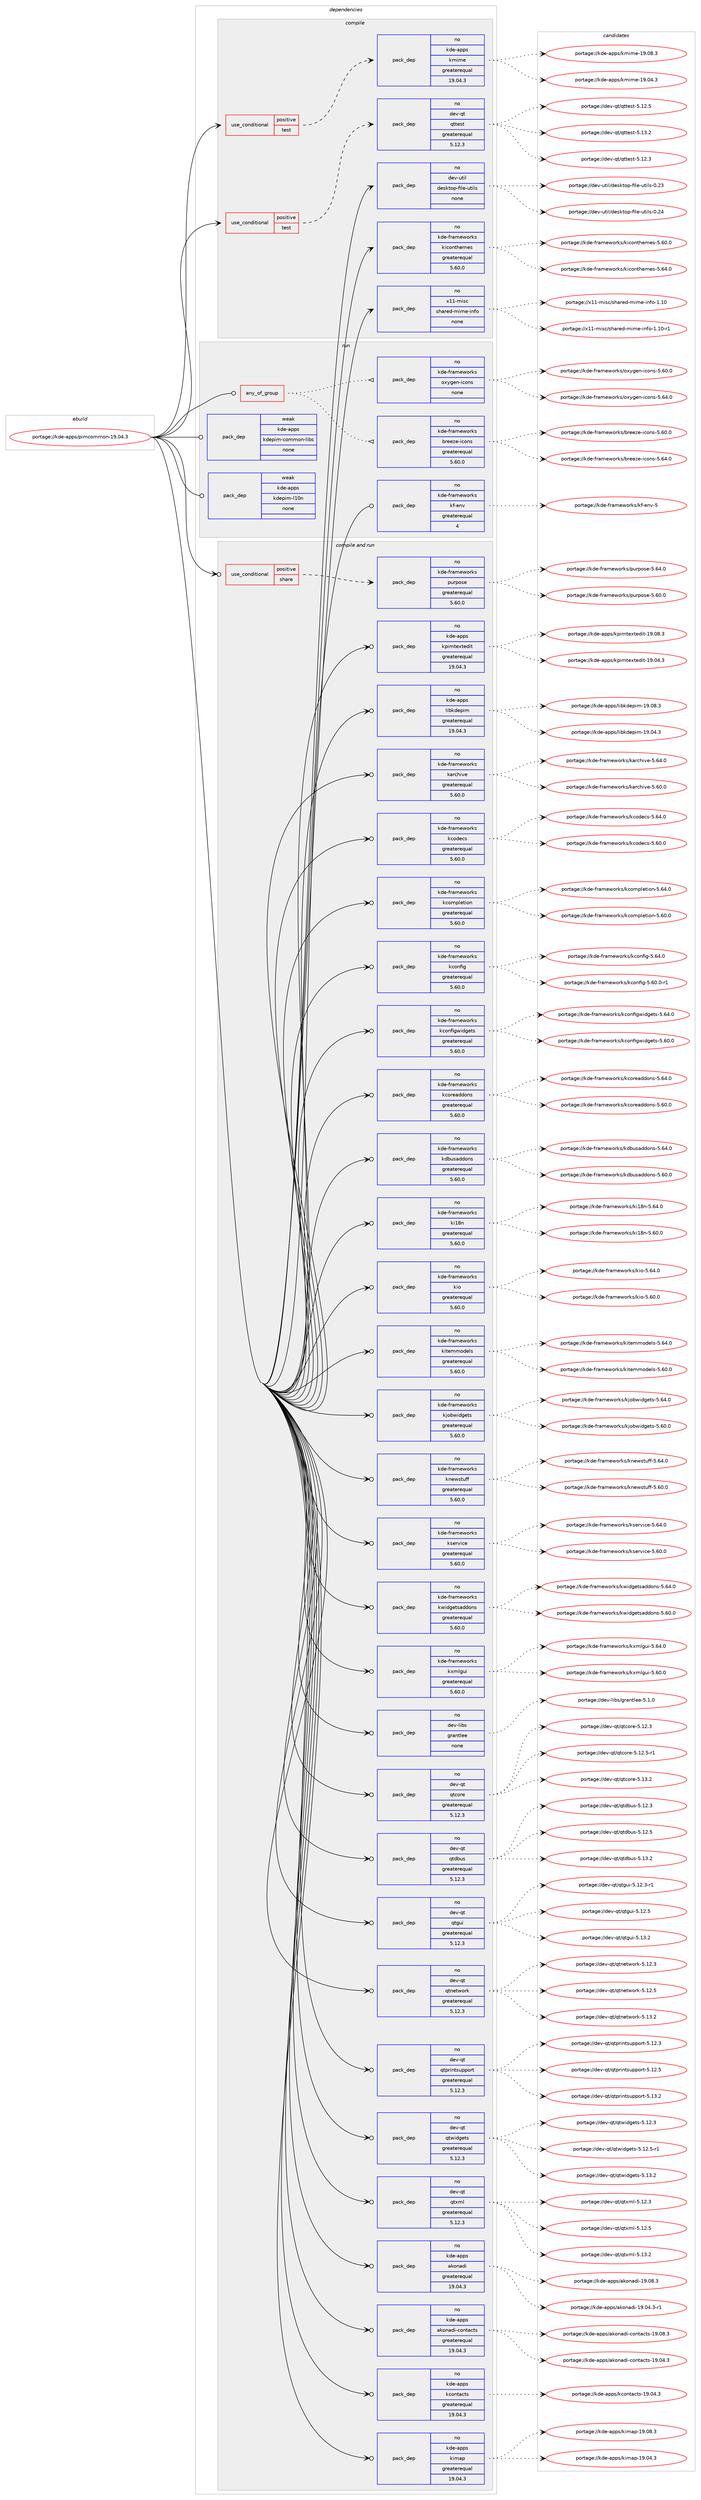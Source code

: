 digraph prolog {

# *************
# Graph options
# *************

newrank=true;
concentrate=true;
compound=true;
graph [rankdir=LR,fontname=Helvetica,fontsize=10,ranksep=1.5];#, ranksep=2.5, nodesep=0.2];
edge  [arrowhead=vee];
node  [fontname=Helvetica,fontsize=10];

# **********
# The ebuild
# **********

subgraph cluster_leftcol {
color=gray;
rank=same;
label=<<i>ebuild</i>>;
id [label="portage://kde-apps/pimcommon-19.04.3", color=red, width=4, href="../kde-apps/pimcommon-19.04.3.svg"];
}

# ****************
# The dependencies
# ****************

subgraph cluster_midcol {
color=gray;
label=<<i>dependencies</i>>;
subgraph cluster_compile {
fillcolor="#eeeeee";
style=filled;
label=<<i>compile</i>>;
subgraph cond75488 {
dependency295872 [label=<<TABLE BORDER="0" CELLBORDER="1" CELLSPACING="0" CELLPADDING="4"><TR><TD ROWSPAN="3" CELLPADDING="10">use_conditional</TD></TR><TR><TD>positive</TD></TR><TR><TD>test</TD></TR></TABLE>>, shape=none, color=red];
subgraph pack215784 {
dependency295873 [label=<<TABLE BORDER="0" CELLBORDER="1" CELLSPACING="0" CELLPADDING="4" WIDTH="220"><TR><TD ROWSPAN="6" CELLPADDING="30">pack_dep</TD></TR><TR><TD WIDTH="110">no</TD></TR><TR><TD>dev-qt</TD></TR><TR><TD>qttest</TD></TR><TR><TD>greaterequal</TD></TR><TR><TD>5.12.3</TD></TR></TABLE>>, shape=none, color=blue];
}
dependency295872:e -> dependency295873:w [weight=20,style="dashed",arrowhead="vee"];
}
id:e -> dependency295872:w [weight=20,style="solid",arrowhead="vee"];
subgraph cond75489 {
dependency295874 [label=<<TABLE BORDER="0" CELLBORDER="1" CELLSPACING="0" CELLPADDING="4"><TR><TD ROWSPAN="3" CELLPADDING="10">use_conditional</TD></TR><TR><TD>positive</TD></TR><TR><TD>test</TD></TR></TABLE>>, shape=none, color=red];
subgraph pack215785 {
dependency295875 [label=<<TABLE BORDER="0" CELLBORDER="1" CELLSPACING="0" CELLPADDING="4" WIDTH="220"><TR><TD ROWSPAN="6" CELLPADDING="30">pack_dep</TD></TR><TR><TD WIDTH="110">no</TD></TR><TR><TD>kde-apps</TD></TR><TR><TD>kmime</TD></TR><TR><TD>greaterequal</TD></TR><TR><TD>19.04.3</TD></TR></TABLE>>, shape=none, color=blue];
}
dependency295874:e -> dependency295875:w [weight=20,style="dashed",arrowhead="vee"];
}
id:e -> dependency295874:w [weight=20,style="solid",arrowhead="vee"];
subgraph pack215786 {
dependency295876 [label=<<TABLE BORDER="0" CELLBORDER="1" CELLSPACING="0" CELLPADDING="4" WIDTH="220"><TR><TD ROWSPAN="6" CELLPADDING="30">pack_dep</TD></TR><TR><TD WIDTH="110">no</TD></TR><TR><TD>dev-util</TD></TR><TR><TD>desktop-file-utils</TD></TR><TR><TD>none</TD></TR><TR><TD></TD></TR></TABLE>>, shape=none, color=blue];
}
id:e -> dependency295876:w [weight=20,style="solid",arrowhead="vee"];
subgraph pack215787 {
dependency295877 [label=<<TABLE BORDER="0" CELLBORDER="1" CELLSPACING="0" CELLPADDING="4" WIDTH="220"><TR><TD ROWSPAN="6" CELLPADDING="30">pack_dep</TD></TR><TR><TD WIDTH="110">no</TD></TR><TR><TD>kde-frameworks</TD></TR><TR><TD>kiconthemes</TD></TR><TR><TD>greaterequal</TD></TR><TR><TD>5.60.0</TD></TR></TABLE>>, shape=none, color=blue];
}
id:e -> dependency295877:w [weight=20,style="solid",arrowhead="vee"];
subgraph pack215788 {
dependency295878 [label=<<TABLE BORDER="0" CELLBORDER="1" CELLSPACING="0" CELLPADDING="4" WIDTH="220"><TR><TD ROWSPAN="6" CELLPADDING="30">pack_dep</TD></TR><TR><TD WIDTH="110">no</TD></TR><TR><TD>x11-misc</TD></TR><TR><TD>shared-mime-info</TD></TR><TR><TD>none</TD></TR><TR><TD></TD></TR></TABLE>>, shape=none, color=blue];
}
id:e -> dependency295878:w [weight=20,style="solid",arrowhead="vee"];
}
subgraph cluster_compileandrun {
fillcolor="#eeeeee";
style=filled;
label=<<i>compile and run</i>>;
subgraph cond75490 {
dependency295879 [label=<<TABLE BORDER="0" CELLBORDER="1" CELLSPACING="0" CELLPADDING="4"><TR><TD ROWSPAN="3" CELLPADDING="10">use_conditional</TD></TR><TR><TD>positive</TD></TR><TR><TD>share</TD></TR></TABLE>>, shape=none, color=red];
subgraph pack215789 {
dependency295880 [label=<<TABLE BORDER="0" CELLBORDER="1" CELLSPACING="0" CELLPADDING="4" WIDTH="220"><TR><TD ROWSPAN="6" CELLPADDING="30">pack_dep</TD></TR><TR><TD WIDTH="110">no</TD></TR><TR><TD>kde-frameworks</TD></TR><TR><TD>purpose</TD></TR><TR><TD>greaterequal</TD></TR><TR><TD>5.60.0</TD></TR></TABLE>>, shape=none, color=blue];
}
dependency295879:e -> dependency295880:w [weight=20,style="dashed",arrowhead="vee"];
}
id:e -> dependency295879:w [weight=20,style="solid",arrowhead="odotvee"];
subgraph pack215790 {
dependency295881 [label=<<TABLE BORDER="0" CELLBORDER="1" CELLSPACING="0" CELLPADDING="4" WIDTH="220"><TR><TD ROWSPAN="6" CELLPADDING="30">pack_dep</TD></TR><TR><TD WIDTH="110">no</TD></TR><TR><TD>dev-libs</TD></TR><TR><TD>grantlee</TD></TR><TR><TD>none</TD></TR><TR><TD></TD></TR></TABLE>>, shape=none, color=blue];
}
id:e -> dependency295881:w [weight=20,style="solid",arrowhead="odotvee"];
subgraph pack215791 {
dependency295882 [label=<<TABLE BORDER="0" CELLBORDER="1" CELLSPACING="0" CELLPADDING="4" WIDTH="220"><TR><TD ROWSPAN="6" CELLPADDING="30">pack_dep</TD></TR><TR><TD WIDTH="110">no</TD></TR><TR><TD>dev-qt</TD></TR><TR><TD>qtcore</TD></TR><TR><TD>greaterequal</TD></TR><TR><TD>5.12.3</TD></TR></TABLE>>, shape=none, color=blue];
}
id:e -> dependency295882:w [weight=20,style="solid",arrowhead="odotvee"];
subgraph pack215792 {
dependency295883 [label=<<TABLE BORDER="0" CELLBORDER="1" CELLSPACING="0" CELLPADDING="4" WIDTH="220"><TR><TD ROWSPAN="6" CELLPADDING="30">pack_dep</TD></TR><TR><TD WIDTH="110">no</TD></TR><TR><TD>dev-qt</TD></TR><TR><TD>qtdbus</TD></TR><TR><TD>greaterequal</TD></TR><TR><TD>5.12.3</TD></TR></TABLE>>, shape=none, color=blue];
}
id:e -> dependency295883:w [weight=20,style="solid",arrowhead="odotvee"];
subgraph pack215793 {
dependency295884 [label=<<TABLE BORDER="0" CELLBORDER="1" CELLSPACING="0" CELLPADDING="4" WIDTH="220"><TR><TD ROWSPAN="6" CELLPADDING="30">pack_dep</TD></TR><TR><TD WIDTH="110">no</TD></TR><TR><TD>dev-qt</TD></TR><TR><TD>qtgui</TD></TR><TR><TD>greaterequal</TD></TR><TR><TD>5.12.3</TD></TR></TABLE>>, shape=none, color=blue];
}
id:e -> dependency295884:w [weight=20,style="solid",arrowhead="odotvee"];
subgraph pack215794 {
dependency295885 [label=<<TABLE BORDER="0" CELLBORDER="1" CELLSPACING="0" CELLPADDING="4" WIDTH="220"><TR><TD ROWSPAN="6" CELLPADDING="30">pack_dep</TD></TR><TR><TD WIDTH="110">no</TD></TR><TR><TD>dev-qt</TD></TR><TR><TD>qtnetwork</TD></TR><TR><TD>greaterequal</TD></TR><TR><TD>5.12.3</TD></TR></TABLE>>, shape=none, color=blue];
}
id:e -> dependency295885:w [weight=20,style="solid",arrowhead="odotvee"];
subgraph pack215795 {
dependency295886 [label=<<TABLE BORDER="0" CELLBORDER="1" CELLSPACING="0" CELLPADDING="4" WIDTH="220"><TR><TD ROWSPAN="6" CELLPADDING="30">pack_dep</TD></TR><TR><TD WIDTH="110">no</TD></TR><TR><TD>dev-qt</TD></TR><TR><TD>qtprintsupport</TD></TR><TR><TD>greaterequal</TD></TR><TR><TD>5.12.3</TD></TR></TABLE>>, shape=none, color=blue];
}
id:e -> dependency295886:w [weight=20,style="solid",arrowhead="odotvee"];
subgraph pack215796 {
dependency295887 [label=<<TABLE BORDER="0" CELLBORDER="1" CELLSPACING="0" CELLPADDING="4" WIDTH="220"><TR><TD ROWSPAN="6" CELLPADDING="30">pack_dep</TD></TR><TR><TD WIDTH="110">no</TD></TR><TR><TD>dev-qt</TD></TR><TR><TD>qtwidgets</TD></TR><TR><TD>greaterequal</TD></TR><TR><TD>5.12.3</TD></TR></TABLE>>, shape=none, color=blue];
}
id:e -> dependency295887:w [weight=20,style="solid",arrowhead="odotvee"];
subgraph pack215797 {
dependency295888 [label=<<TABLE BORDER="0" CELLBORDER="1" CELLSPACING="0" CELLPADDING="4" WIDTH="220"><TR><TD ROWSPAN="6" CELLPADDING="30">pack_dep</TD></TR><TR><TD WIDTH="110">no</TD></TR><TR><TD>dev-qt</TD></TR><TR><TD>qtxml</TD></TR><TR><TD>greaterequal</TD></TR><TR><TD>5.12.3</TD></TR></TABLE>>, shape=none, color=blue];
}
id:e -> dependency295888:w [weight=20,style="solid",arrowhead="odotvee"];
subgraph pack215798 {
dependency295889 [label=<<TABLE BORDER="0" CELLBORDER="1" CELLSPACING="0" CELLPADDING="4" WIDTH="220"><TR><TD ROWSPAN="6" CELLPADDING="30">pack_dep</TD></TR><TR><TD WIDTH="110">no</TD></TR><TR><TD>kde-apps</TD></TR><TR><TD>akonadi</TD></TR><TR><TD>greaterequal</TD></TR><TR><TD>19.04.3</TD></TR></TABLE>>, shape=none, color=blue];
}
id:e -> dependency295889:w [weight=20,style="solid",arrowhead="odotvee"];
subgraph pack215799 {
dependency295890 [label=<<TABLE BORDER="0" CELLBORDER="1" CELLSPACING="0" CELLPADDING="4" WIDTH="220"><TR><TD ROWSPAN="6" CELLPADDING="30">pack_dep</TD></TR><TR><TD WIDTH="110">no</TD></TR><TR><TD>kde-apps</TD></TR><TR><TD>akonadi-contacts</TD></TR><TR><TD>greaterequal</TD></TR><TR><TD>19.04.3</TD></TR></TABLE>>, shape=none, color=blue];
}
id:e -> dependency295890:w [weight=20,style="solid",arrowhead="odotvee"];
subgraph pack215800 {
dependency295891 [label=<<TABLE BORDER="0" CELLBORDER="1" CELLSPACING="0" CELLPADDING="4" WIDTH="220"><TR><TD ROWSPAN="6" CELLPADDING="30">pack_dep</TD></TR><TR><TD WIDTH="110">no</TD></TR><TR><TD>kde-apps</TD></TR><TR><TD>kcontacts</TD></TR><TR><TD>greaterequal</TD></TR><TR><TD>19.04.3</TD></TR></TABLE>>, shape=none, color=blue];
}
id:e -> dependency295891:w [weight=20,style="solid",arrowhead="odotvee"];
subgraph pack215801 {
dependency295892 [label=<<TABLE BORDER="0" CELLBORDER="1" CELLSPACING="0" CELLPADDING="4" WIDTH="220"><TR><TD ROWSPAN="6" CELLPADDING="30">pack_dep</TD></TR><TR><TD WIDTH="110">no</TD></TR><TR><TD>kde-apps</TD></TR><TR><TD>kimap</TD></TR><TR><TD>greaterequal</TD></TR><TR><TD>19.04.3</TD></TR></TABLE>>, shape=none, color=blue];
}
id:e -> dependency295892:w [weight=20,style="solid",arrowhead="odotvee"];
subgraph pack215802 {
dependency295893 [label=<<TABLE BORDER="0" CELLBORDER="1" CELLSPACING="0" CELLPADDING="4" WIDTH="220"><TR><TD ROWSPAN="6" CELLPADDING="30">pack_dep</TD></TR><TR><TD WIDTH="110">no</TD></TR><TR><TD>kde-apps</TD></TR><TR><TD>kpimtextedit</TD></TR><TR><TD>greaterequal</TD></TR><TR><TD>19.04.3</TD></TR></TABLE>>, shape=none, color=blue];
}
id:e -> dependency295893:w [weight=20,style="solid",arrowhead="odotvee"];
subgraph pack215803 {
dependency295894 [label=<<TABLE BORDER="0" CELLBORDER="1" CELLSPACING="0" CELLPADDING="4" WIDTH="220"><TR><TD ROWSPAN="6" CELLPADDING="30">pack_dep</TD></TR><TR><TD WIDTH="110">no</TD></TR><TR><TD>kde-apps</TD></TR><TR><TD>libkdepim</TD></TR><TR><TD>greaterequal</TD></TR><TR><TD>19.04.3</TD></TR></TABLE>>, shape=none, color=blue];
}
id:e -> dependency295894:w [weight=20,style="solid",arrowhead="odotvee"];
subgraph pack215804 {
dependency295895 [label=<<TABLE BORDER="0" CELLBORDER="1" CELLSPACING="0" CELLPADDING="4" WIDTH="220"><TR><TD ROWSPAN="6" CELLPADDING="30">pack_dep</TD></TR><TR><TD WIDTH="110">no</TD></TR><TR><TD>kde-frameworks</TD></TR><TR><TD>karchive</TD></TR><TR><TD>greaterequal</TD></TR><TR><TD>5.60.0</TD></TR></TABLE>>, shape=none, color=blue];
}
id:e -> dependency295895:w [weight=20,style="solid",arrowhead="odotvee"];
subgraph pack215805 {
dependency295896 [label=<<TABLE BORDER="0" CELLBORDER="1" CELLSPACING="0" CELLPADDING="4" WIDTH="220"><TR><TD ROWSPAN="6" CELLPADDING="30">pack_dep</TD></TR><TR><TD WIDTH="110">no</TD></TR><TR><TD>kde-frameworks</TD></TR><TR><TD>kcodecs</TD></TR><TR><TD>greaterequal</TD></TR><TR><TD>5.60.0</TD></TR></TABLE>>, shape=none, color=blue];
}
id:e -> dependency295896:w [weight=20,style="solid",arrowhead="odotvee"];
subgraph pack215806 {
dependency295897 [label=<<TABLE BORDER="0" CELLBORDER="1" CELLSPACING="0" CELLPADDING="4" WIDTH="220"><TR><TD ROWSPAN="6" CELLPADDING="30">pack_dep</TD></TR><TR><TD WIDTH="110">no</TD></TR><TR><TD>kde-frameworks</TD></TR><TR><TD>kcompletion</TD></TR><TR><TD>greaterequal</TD></TR><TR><TD>5.60.0</TD></TR></TABLE>>, shape=none, color=blue];
}
id:e -> dependency295897:w [weight=20,style="solid",arrowhead="odotvee"];
subgraph pack215807 {
dependency295898 [label=<<TABLE BORDER="0" CELLBORDER="1" CELLSPACING="0" CELLPADDING="4" WIDTH="220"><TR><TD ROWSPAN="6" CELLPADDING="30">pack_dep</TD></TR><TR><TD WIDTH="110">no</TD></TR><TR><TD>kde-frameworks</TD></TR><TR><TD>kconfig</TD></TR><TR><TD>greaterequal</TD></TR><TR><TD>5.60.0</TD></TR></TABLE>>, shape=none, color=blue];
}
id:e -> dependency295898:w [weight=20,style="solid",arrowhead="odotvee"];
subgraph pack215808 {
dependency295899 [label=<<TABLE BORDER="0" CELLBORDER="1" CELLSPACING="0" CELLPADDING="4" WIDTH="220"><TR><TD ROWSPAN="6" CELLPADDING="30">pack_dep</TD></TR><TR><TD WIDTH="110">no</TD></TR><TR><TD>kde-frameworks</TD></TR><TR><TD>kconfigwidgets</TD></TR><TR><TD>greaterequal</TD></TR><TR><TD>5.60.0</TD></TR></TABLE>>, shape=none, color=blue];
}
id:e -> dependency295899:w [weight=20,style="solid",arrowhead="odotvee"];
subgraph pack215809 {
dependency295900 [label=<<TABLE BORDER="0" CELLBORDER="1" CELLSPACING="0" CELLPADDING="4" WIDTH="220"><TR><TD ROWSPAN="6" CELLPADDING="30">pack_dep</TD></TR><TR><TD WIDTH="110">no</TD></TR><TR><TD>kde-frameworks</TD></TR><TR><TD>kcoreaddons</TD></TR><TR><TD>greaterequal</TD></TR><TR><TD>5.60.0</TD></TR></TABLE>>, shape=none, color=blue];
}
id:e -> dependency295900:w [weight=20,style="solid",arrowhead="odotvee"];
subgraph pack215810 {
dependency295901 [label=<<TABLE BORDER="0" CELLBORDER="1" CELLSPACING="0" CELLPADDING="4" WIDTH="220"><TR><TD ROWSPAN="6" CELLPADDING="30">pack_dep</TD></TR><TR><TD WIDTH="110">no</TD></TR><TR><TD>kde-frameworks</TD></TR><TR><TD>kdbusaddons</TD></TR><TR><TD>greaterequal</TD></TR><TR><TD>5.60.0</TD></TR></TABLE>>, shape=none, color=blue];
}
id:e -> dependency295901:w [weight=20,style="solid",arrowhead="odotvee"];
subgraph pack215811 {
dependency295902 [label=<<TABLE BORDER="0" CELLBORDER="1" CELLSPACING="0" CELLPADDING="4" WIDTH="220"><TR><TD ROWSPAN="6" CELLPADDING="30">pack_dep</TD></TR><TR><TD WIDTH="110">no</TD></TR><TR><TD>kde-frameworks</TD></TR><TR><TD>ki18n</TD></TR><TR><TD>greaterequal</TD></TR><TR><TD>5.60.0</TD></TR></TABLE>>, shape=none, color=blue];
}
id:e -> dependency295902:w [weight=20,style="solid",arrowhead="odotvee"];
subgraph pack215812 {
dependency295903 [label=<<TABLE BORDER="0" CELLBORDER="1" CELLSPACING="0" CELLPADDING="4" WIDTH="220"><TR><TD ROWSPAN="6" CELLPADDING="30">pack_dep</TD></TR><TR><TD WIDTH="110">no</TD></TR><TR><TD>kde-frameworks</TD></TR><TR><TD>kio</TD></TR><TR><TD>greaterequal</TD></TR><TR><TD>5.60.0</TD></TR></TABLE>>, shape=none, color=blue];
}
id:e -> dependency295903:w [weight=20,style="solid",arrowhead="odotvee"];
subgraph pack215813 {
dependency295904 [label=<<TABLE BORDER="0" CELLBORDER="1" CELLSPACING="0" CELLPADDING="4" WIDTH="220"><TR><TD ROWSPAN="6" CELLPADDING="30">pack_dep</TD></TR><TR><TD WIDTH="110">no</TD></TR><TR><TD>kde-frameworks</TD></TR><TR><TD>kitemmodels</TD></TR><TR><TD>greaterequal</TD></TR><TR><TD>5.60.0</TD></TR></TABLE>>, shape=none, color=blue];
}
id:e -> dependency295904:w [weight=20,style="solid",arrowhead="odotvee"];
subgraph pack215814 {
dependency295905 [label=<<TABLE BORDER="0" CELLBORDER="1" CELLSPACING="0" CELLPADDING="4" WIDTH="220"><TR><TD ROWSPAN="6" CELLPADDING="30">pack_dep</TD></TR><TR><TD WIDTH="110">no</TD></TR><TR><TD>kde-frameworks</TD></TR><TR><TD>kjobwidgets</TD></TR><TR><TD>greaterequal</TD></TR><TR><TD>5.60.0</TD></TR></TABLE>>, shape=none, color=blue];
}
id:e -> dependency295905:w [weight=20,style="solid",arrowhead="odotvee"];
subgraph pack215815 {
dependency295906 [label=<<TABLE BORDER="0" CELLBORDER="1" CELLSPACING="0" CELLPADDING="4" WIDTH="220"><TR><TD ROWSPAN="6" CELLPADDING="30">pack_dep</TD></TR><TR><TD WIDTH="110">no</TD></TR><TR><TD>kde-frameworks</TD></TR><TR><TD>knewstuff</TD></TR><TR><TD>greaterequal</TD></TR><TR><TD>5.60.0</TD></TR></TABLE>>, shape=none, color=blue];
}
id:e -> dependency295906:w [weight=20,style="solid",arrowhead="odotvee"];
subgraph pack215816 {
dependency295907 [label=<<TABLE BORDER="0" CELLBORDER="1" CELLSPACING="0" CELLPADDING="4" WIDTH="220"><TR><TD ROWSPAN="6" CELLPADDING="30">pack_dep</TD></TR><TR><TD WIDTH="110">no</TD></TR><TR><TD>kde-frameworks</TD></TR><TR><TD>kservice</TD></TR><TR><TD>greaterequal</TD></TR><TR><TD>5.60.0</TD></TR></TABLE>>, shape=none, color=blue];
}
id:e -> dependency295907:w [weight=20,style="solid",arrowhead="odotvee"];
subgraph pack215817 {
dependency295908 [label=<<TABLE BORDER="0" CELLBORDER="1" CELLSPACING="0" CELLPADDING="4" WIDTH="220"><TR><TD ROWSPAN="6" CELLPADDING="30">pack_dep</TD></TR><TR><TD WIDTH="110">no</TD></TR><TR><TD>kde-frameworks</TD></TR><TR><TD>kwidgetsaddons</TD></TR><TR><TD>greaterequal</TD></TR><TR><TD>5.60.0</TD></TR></TABLE>>, shape=none, color=blue];
}
id:e -> dependency295908:w [weight=20,style="solid",arrowhead="odotvee"];
subgraph pack215818 {
dependency295909 [label=<<TABLE BORDER="0" CELLBORDER="1" CELLSPACING="0" CELLPADDING="4" WIDTH="220"><TR><TD ROWSPAN="6" CELLPADDING="30">pack_dep</TD></TR><TR><TD WIDTH="110">no</TD></TR><TR><TD>kde-frameworks</TD></TR><TR><TD>kxmlgui</TD></TR><TR><TD>greaterequal</TD></TR><TR><TD>5.60.0</TD></TR></TABLE>>, shape=none, color=blue];
}
id:e -> dependency295909:w [weight=20,style="solid",arrowhead="odotvee"];
}
subgraph cluster_run {
fillcolor="#eeeeee";
style=filled;
label=<<i>run</i>>;
subgraph any4499 {
dependency295910 [label=<<TABLE BORDER="0" CELLBORDER="1" CELLSPACING="0" CELLPADDING="4"><TR><TD CELLPADDING="10">any_of_group</TD></TR></TABLE>>, shape=none, color=red];subgraph pack215819 {
dependency295911 [label=<<TABLE BORDER="0" CELLBORDER="1" CELLSPACING="0" CELLPADDING="4" WIDTH="220"><TR><TD ROWSPAN="6" CELLPADDING="30">pack_dep</TD></TR><TR><TD WIDTH="110">no</TD></TR><TR><TD>kde-frameworks</TD></TR><TR><TD>breeze-icons</TD></TR><TR><TD>greaterequal</TD></TR><TR><TD>5.60.0</TD></TR></TABLE>>, shape=none, color=blue];
}
dependency295910:e -> dependency295911:w [weight=20,style="dotted",arrowhead="oinv"];
subgraph pack215820 {
dependency295912 [label=<<TABLE BORDER="0" CELLBORDER="1" CELLSPACING="0" CELLPADDING="4" WIDTH="220"><TR><TD ROWSPAN="6" CELLPADDING="30">pack_dep</TD></TR><TR><TD WIDTH="110">no</TD></TR><TR><TD>kde-frameworks</TD></TR><TR><TD>oxygen-icons</TD></TR><TR><TD>none</TD></TR><TR><TD></TD></TR></TABLE>>, shape=none, color=blue];
}
dependency295910:e -> dependency295912:w [weight=20,style="dotted",arrowhead="oinv"];
}
id:e -> dependency295910:w [weight=20,style="solid",arrowhead="odot"];
subgraph pack215821 {
dependency295913 [label=<<TABLE BORDER="0" CELLBORDER="1" CELLSPACING="0" CELLPADDING="4" WIDTH="220"><TR><TD ROWSPAN="6" CELLPADDING="30">pack_dep</TD></TR><TR><TD WIDTH="110">no</TD></TR><TR><TD>kde-frameworks</TD></TR><TR><TD>kf-env</TD></TR><TR><TD>greaterequal</TD></TR><TR><TD>4</TD></TR></TABLE>>, shape=none, color=blue];
}
id:e -> dependency295913:w [weight=20,style="solid",arrowhead="odot"];
subgraph pack215822 {
dependency295914 [label=<<TABLE BORDER="0" CELLBORDER="1" CELLSPACING="0" CELLPADDING="4" WIDTH="220"><TR><TD ROWSPAN="6" CELLPADDING="30">pack_dep</TD></TR><TR><TD WIDTH="110">weak</TD></TR><TR><TD>kde-apps</TD></TR><TR><TD>kdepim-common-libs</TD></TR><TR><TD>none</TD></TR><TR><TD></TD></TR></TABLE>>, shape=none, color=blue];
}
id:e -> dependency295914:w [weight=20,style="solid",arrowhead="odot"];
subgraph pack215823 {
dependency295915 [label=<<TABLE BORDER="0" CELLBORDER="1" CELLSPACING="0" CELLPADDING="4" WIDTH="220"><TR><TD ROWSPAN="6" CELLPADDING="30">pack_dep</TD></TR><TR><TD WIDTH="110">weak</TD></TR><TR><TD>kde-apps</TD></TR><TR><TD>kdepim-l10n</TD></TR><TR><TD>none</TD></TR><TR><TD></TD></TR></TABLE>>, shape=none, color=blue];
}
id:e -> dependency295915:w [weight=20,style="solid",arrowhead="odot"];
}
}

# **************
# The candidates
# **************

subgraph cluster_choices {
rank=same;
color=gray;
label=<<i>candidates</i>>;

subgraph choice215784 {
color=black;
nodesep=1;
choiceportage100101118451131164711311611610111511645534649504651 [label="portage://dev-qt/qttest-5.12.3", color=red, width=4,href="../dev-qt/qttest-5.12.3.svg"];
choiceportage100101118451131164711311611610111511645534649504653 [label="portage://dev-qt/qttest-5.12.5", color=red, width=4,href="../dev-qt/qttest-5.12.5.svg"];
choiceportage100101118451131164711311611610111511645534649514650 [label="portage://dev-qt/qttest-5.13.2", color=red, width=4,href="../dev-qt/qttest-5.13.2.svg"];
dependency295873:e -> choiceportage100101118451131164711311611610111511645534649504651:w [style=dotted,weight="100"];
dependency295873:e -> choiceportage100101118451131164711311611610111511645534649504653:w [style=dotted,weight="100"];
dependency295873:e -> choiceportage100101118451131164711311611610111511645534649514650:w [style=dotted,weight="100"];
}
subgraph choice215785 {
color=black;
nodesep=1;
choiceportage1071001014597112112115471071091051091014549574648524651 [label="portage://kde-apps/kmime-19.04.3", color=red, width=4,href="../kde-apps/kmime-19.04.3.svg"];
choiceportage1071001014597112112115471071091051091014549574648564651 [label="portage://kde-apps/kmime-19.08.3", color=red, width=4,href="../kde-apps/kmime-19.08.3.svg"];
dependency295875:e -> choiceportage1071001014597112112115471071091051091014549574648524651:w [style=dotted,weight="100"];
dependency295875:e -> choiceportage1071001014597112112115471071091051091014549574648564651:w [style=dotted,weight="100"];
}
subgraph choice215786 {
color=black;
nodesep=1;
choiceportage100101118451171161051084710010111510711611111245102105108101451171161051081154548465051 [label="portage://dev-util/desktop-file-utils-0.23", color=red, width=4,href="../dev-util/desktop-file-utils-0.23.svg"];
choiceportage100101118451171161051084710010111510711611111245102105108101451171161051081154548465052 [label="portage://dev-util/desktop-file-utils-0.24", color=red, width=4,href="../dev-util/desktop-file-utils-0.24.svg"];
dependency295876:e -> choiceportage100101118451171161051084710010111510711611111245102105108101451171161051081154548465051:w [style=dotted,weight="100"];
dependency295876:e -> choiceportage100101118451171161051084710010111510711611111245102105108101451171161051081154548465052:w [style=dotted,weight="100"];
}
subgraph choice215787 {
color=black;
nodesep=1;
choiceportage1071001014510211497109101119111114107115471071059911111011610410110910111545534654484648 [label="portage://kde-frameworks/kiconthemes-5.60.0", color=red, width=4,href="../kde-frameworks/kiconthemes-5.60.0.svg"];
choiceportage1071001014510211497109101119111114107115471071059911111011610410110910111545534654524648 [label="portage://kde-frameworks/kiconthemes-5.64.0", color=red, width=4,href="../kde-frameworks/kiconthemes-5.64.0.svg"];
dependency295877:e -> choiceportage1071001014510211497109101119111114107115471071059911111011610410110910111545534654484648:w [style=dotted,weight="100"];
dependency295877:e -> choiceportage1071001014510211497109101119111114107115471071059911111011610410110910111545534654524648:w [style=dotted,weight="100"];
}
subgraph choice215788 {
color=black;
nodesep=1;
choiceportage12049494510910511599471151049711410110045109105109101451051101021114549464948 [label="portage://x11-misc/shared-mime-info-1.10", color=red, width=4,href="../x11-misc/shared-mime-info-1.10.svg"];
choiceportage120494945109105115994711510497114101100451091051091014510511010211145494649484511449 [label="portage://x11-misc/shared-mime-info-1.10-r1", color=red, width=4,href="../x11-misc/shared-mime-info-1.10-r1.svg"];
dependency295878:e -> choiceportage12049494510910511599471151049711410110045109105109101451051101021114549464948:w [style=dotted,weight="100"];
dependency295878:e -> choiceportage120494945109105115994711510497114101100451091051091014510511010211145494649484511449:w [style=dotted,weight="100"];
}
subgraph choice215789 {
color=black;
nodesep=1;
choiceportage10710010145102114971091011191111141071154711211711411211111510145534654484648 [label="portage://kde-frameworks/purpose-5.60.0", color=red, width=4,href="../kde-frameworks/purpose-5.60.0.svg"];
choiceportage10710010145102114971091011191111141071154711211711411211111510145534654524648 [label="portage://kde-frameworks/purpose-5.64.0", color=red, width=4,href="../kde-frameworks/purpose-5.64.0.svg"];
dependency295880:e -> choiceportage10710010145102114971091011191111141071154711211711411211111510145534654484648:w [style=dotted,weight="100"];
dependency295880:e -> choiceportage10710010145102114971091011191111141071154711211711411211111510145534654524648:w [style=dotted,weight="100"];
}
subgraph choice215790 {
color=black;
nodesep=1;
choiceportage10010111845108105981154710311497110116108101101455346494648 [label="portage://dev-libs/grantlee-5.1.0", color=red, width=4,href="../dev-libs/grantlee-5.1.0.svg"];
dependency295881:e -> choiceportage10010111845108105981154710311497110116108101101455346494648:w [style=dotted,weight="100"];
}
subgraph choice215791 {
color=black;
nodesep=1;
choiceportage10010111845113116471131169911111410145534649504651 [label="portage://dev-qt/qtcore-5.12.3", color=red, width=4,href="../dev-qt/qtcore-5.12.3.svg"];
choiceportage100101118451131164711311699111114101455346495046534511449 [label="portage://dev-qt/qtcore-5.12.5-r1", color=red, width=4,href="../dev-qt/qtcore-5.12.5-r1.svg"];
choiceportage10010111845113116471131169911111410145534649514650 [label="portage://dev-qt/qtcore-5.13.2", color=red, width=4,href="../dev-qt/qtcore-5.13.2.svg"];
dependency295882:e -> choiceportage10010111845113116471131169911111410145534649504651:w [style=dotted,weight="100"];
dependency295882:e -> choiceportage100101118451131164711311699111114101455346495046534511449:w [style=dotted,weight="100"];
dependency295882:e -> choiceportage10010111845113116471131169911111410145534649514650:w [style=dotted,weight="100"];
}
subgraph choice215792 {
color=black;
nodesep=1;
choiceportage10010111845113116471131161009811711545534649504651 [label="portage://dev-qt/qtdbus-5.12.3", color=red, width=4,href="../dev-qt/qtdbus-5.12.3.svg"];
choiceportage10010111845113116471131161009811711545534649504653 [label="portage://dev-qt/qtdbus-5.12.5", color=red, width=4,href="../dev-qt/qtdbus-5.12.5.svg"];
choiceportage10010111845113116471131161009811711545534649514650 [label="portage://dev-qt/qtdbus-5.13.2", color=red, width=4,href="../dev-qt/qtdbus-5.13.2.svg"];
dependency295883:e -> choiceportage10010111845113116471131161009811711545534649504651:w [style=dotted,weight="100"];
dependency295883:e -> choiceportage10010111845113116471131161009811711545534649504653:w [style=dotted,weight="100"];
dependency295883:e -> choiceportage10010111845113116471131161009811711545534649514650:w [style=dotted,weight="100"];
}
subgraph choice215793 {
color=black;
nodesep=1;
choiceportage1001011184511311647113116103117105455346495046514511449 [label="portage://dev-qt/qtgui-5.12.3-r1", color=red, width=4,href="../dev-qt/qtgui-5.12.3-r1.svg"];
choiceportage100101118451131164711311610311710545534649504653 [label="portage://dev-qt/qtgui-5.12.5", color=red, width=4,href="../dev-qt/qtgui-5.12.5.svg"];
choiceportage100101118451131164711311610311710545534649514650 [label="portage://dev-qt/qtgui-5.13.2", color=red, width=4,href="../dev-qt/qtgui-5.13.2.svg"];
dependency295884:e -> choiceportage1001011184511311647113116103117105455346495046514511449:w [style=dotted,weight="100"];
dependency295884:e -> choiceportage100101118451131164711311610311710545534649504653:w [style=dotted,weight="100"];
dependency295884:e -> choiceportage100101118451131164711311610311710545534649514650:w [style=dotted,weight="100"];
}
subgraph choice215794 {
color=black;
nodesep=1;
choiceportage100101118451131164711311611010111611911111410745534649504651 [label="portage://dev-qt/qtnetwork-5.12.3", color=red, width=4,href="../dev-qt/qtnetwork-5.12.3.svg"];
choiceportage100101118451131164711311611010111611911111410745534649504653 [label="portage://dev-qt/qtnetwork-5.12.5", color=red, width=4,href="../dev-qt/qtnetwork-5.12.5.svg"];
choiceportage100101118451131164711311611010111611911111410745534649514650 [label="portage://dev-qt/qtnetwork-5.13.2", color=red, width=4,href="../dev-qt/qtnetwork-5.13.2.svg"];
dependency295885:e -> choiceportage100101118451131164711311611010111611911111410745534649504651:w [style=dotted,weight="100"];
dependency295885:e -> choiceportage100101118451131164711311611010111611911111410745534649504653:w [style=dotted,weight="100"];
dependency295885:e -> choiceportage100101118451131164711311611010111611911111410745534649514650:w [style=dotted,weight="100"];
}
subgraph choice215795 {
color=black;
nodesep=1;
choiceportage100101118451131164711311611211410511011611511711211211111411645534649504651 [label="portage://dev-qt/qtprintsupport-5.12.3", color=red, width=4,href="../dev-qt/qtprintsupport-5.12.3.svg"];
choiceportage100101118451131164711311611211410511011611511711211211111411645534649504653 [label="portage://dev-qt/qtprintsupport-5.12.5", color=red, width=4,href="../dev-qt/qtprintsupport-5.12.5.svg"];
choiceportage100101118451131164711311611211410511011611511711211211111411645534649514650 [label="portage://dev-qt/qtprintsupport-5.13.2", color=red, width=4,href="../dev-qt/qtprintsupport-5.13.2.svg"];
dependency295886:e -> choiceportage100101118451131164711311611211410511011611511711211211111411645534649504651:w [style=dotted,weight="100"];
dependency295886:e -> choiceportage100101118451131164711311611211410511011611511711211211111411645534649504653:w [style=dotted,weight="100"];
dependency295886:e -> choiceportage100101118451131164711311611211410511011611511711211211111411645534649514650:w [style=dotted,weight="100"];
}
subgraph choice215796 {
color=black;
nodesep=1;
choiceportage100101118451131164711311611910510010310111611545534649504651 [label="portage://dev-qt/qtwidgets-5.12.3", color=red, width=4,href="../dev-qt/qtwidgets-5.12.3.svg"];
choiceportage1001011184511311647113116119105100103101116115455346495046534511449 [label="portage://dev-qt/qtwidgets-5.12.5-r1", color=red, width=4,href="../dev-qt/qtwidgets-5.12.5-r1.svg"];
choiceportage100101118451131164711311611910510010310111611545534649514650 [label="portage://dev-qt/qtwidgets-5.13.2", color=red, width=4,href="../dev-qt/qtwidgets-5.13.2.svg"];
dependency295887:e -> choiceportage100101118451131164711311611910510010310111611545534649504651:w [style=dotted,weight="100"];
dependency295887:e -> choiceportage1001011184511311647113116119105100103101116115455346495046534511449:w [style=dotted,weight="100"];
dependency295887:e -> choiceportage100101118451131164711311611910510010310111611545534649514650:w [style=dotted,weight="100"];
}
subgraph choice215797 {
color=black;
nodesep=1;
choiceportage100101118451131164711311612010910845534649504651 [label="portage://dev-qt/qtxml-5.12.3", color=red, width=4,href="../dev-qt/qtxml-5.12.3.svg"];
choiceportage100101118451131164711311612010910845534649504653 [label="portage://dev-qt/qtxml-5.12.5", color=red, width=4,href="../dev-qt/qtxml-5.12.5.svg"];
choiceportage100101118451131164711311612010910845534649514650 [label="portage://dev-qt/qtxml-5.13.2", color=red, width=4,href="../dev-qt/qtxml-5.13.2.svg"];
dependency295888:e -> choiceportage100101118451131164711311612010910845534649504651:w [style=dotted,weight="100"];
dependency295888:e -> choiceportage100101118451131164711311612010910845534649504653:w [style=dotted,weight="100"];
dependency295888:e -> choiceportage100101118451131164711311612010910845534649514650:w [style=dotted,weight="100"];
}
subgraph choice215798 {
color=black;
nodesep=1;
choiceportage107100101459711211211547971071111109710010545495746485246514511449 [label="portage://kde-apps/akonadi-19.04.3-r1", color=red, width=4,href="../kde-apps/akonadi-19.04.3-r1.svg"];
choiceportage10710010145971121121154797107111110971001054549574648564651 [label="portage://kde-apps/akonadi-19.08.3", color=red, width=4,href="../kde-apps/akonadi-19.08.3.svg"];
dependency295889:e -> choiceportage107100101459711211211547971071111109710010545495746485246514511449:w [style=dotted,weight="100"];
dependency295889:e -> choiceportage10710010145971121121154797107111110971001054549574648564651:w [style=dotted,weight="100"];
}
subgraph choice215799 {
color=black;
nodesep=1;
choiceportage1071001014597112112115479710711111097100105459911111011697991161154549574648524651 [label="portage://kde-apps/akonadi-contacts-19.04.3", color=red, width=4,href="../kde-apps/akonadi-contacts-19.04.3.svg"];
choiceportage1071001014597112112115479710711111097100105459911111011697991161154549574648564651 [label="portage://kde-apps/akonadi-contacts-19.08.3", color=red, width=4,href="../kde-apps/akonadi-contacts-19.08.3.svg"];
dependency295890:e -> choiceportage1071001014597112112115479710711111097100105459911111011697991161154549574648524651:w [style=dotted,weight="100"];
dependency295890:e -> choiceportage1071001014597112112115479710711111097100105459911111011697991161154549574648564651:w [style=dotted,weight="100"];
}
subgraph choice215800 {
color=black;
nodesep=1;
choiceportage1071001014597112112115471079911111011697991161154549574648524651 [label="portage://kde-apps/kcontacts-19.04.3", color=red, width=4,href="../kde-apps/kcontacts-19.04.3.svg"];
dependency295891:e -> choiceportage1071001014597112112115471079911111011697991161154549574648524651:w [style=dotted,weight="100"];
}
subgraph choice215801 {
color=black;
nodesep=1;
choiceportage107100101459711211211547107105109971124549574648524651 [label="portage://kde-apps/kimap-19.04.3", color=red, width=4,href="../kde-apps/kimap-19.04.3.svg"];
choiceportage107100101459711211211547107105109971124549574648564651 [label="portage://kde-apps/kimap-19.08.3", color=red, width=4,href="../kde-apps/kimap-19.08.3.svg"];
dependency295892:e -> choiceportage107100101459711211211547107105109971124549574648524651:w [style=dotted,weight="100"];
dependency295892:e -> choiceportage107100101459711211211547107105109971124549574648564651:w [style=dotted,weight="100"];
}
subgraph choice215802 {
color=black;
nodesep=1;
choiceportage1071001014597112112115471071121051091161011201161011001051164549574648524651 [label="portage://kde-apps/kpimtextedit-19.04.3", color=red, width=4,href="../kde-apps/kpimtextedit-19.04.3.svg"];
choiceportage1071001014597112112115471071121051091161011201161011001051164549574648564651 [label="portage://kde-apps/kpimtextedit-19.08.3", color=red, width=4,href="../kde-apps/kpimtextedit-19.08.3.svg"];
dependency295893:e -> choiceportage1071001014597112112115471071121051091161011201161011001051164549574648524651:w [style=dotted,weight="100"];
dependency295893:e -> choiceportage1071001014597112112115471071121051091161011201161011001051164549574648564651:w [style=dotted,weight="100"];
}
subgraph choice215803 {
color=black;
nodesep=1;
choiceportage107100101459711211211547108105981071001011121051094549574648524651 [label="portage://kde-apps/libkdepim-19.04.3", color=red, width=4,href="../kde-apps/libkdepim-19.04.3.svg"];
choiceportage107100101459711211211547108105981071001011121051094549574648564651 [label="portage://kde-apps/libkdepim-19.08.3", color=red, width=4,href="../kde-apps/libkdepim-19.08.3.svg"];
dependency295894:e -> choiceportage107100101459711211211547108105981071001011121051094549574648524651:w [style=dotted,weight="100"];
dependency295894:e -> choiceportage107100101459711211211547108105981071001011121051094549574648564651:w [style=dotted,weight="100"];
}
subgraph choice215804 {
color=black;
nodesep=1;
choiceportage107100101451021149710910111911111410711547107971149910410511810145534654484648 [label="portage://kde-frameworks/karchive-5.60.0", color=red, width=4,href="../kde-frameworks/karchive-5.60.0.svg"];
choiceportage107100101451021149710910111911111410711547107971149910410511810145534654524648 [label="portage://kde-frameworks/karchive-5.64.0", color=red, width=4,href="../kde-frameworks/karchive-5.64.0.svg"];
dependency295895:e -> choiceportage107100101451021149710910111911111410711547107971149910410511810145534654484648:w [style=dotted,weight="100"];
dependency295895:e -> choiceportage107100101451021149710910111911111410711547107971149910410511810145534654524648:w [style=dotted,weight="100"];
}
subgraph choice215805 {
color=black;
nodesep=1;
choiceportage107100101451021149710910111911111410711547107991111001019911545534654484648 [label="portage://kde-frameworks/kcodecs-5.60.0", color=red, width=4,href="../kde-frameworks/kcodecs-5.60.0.svg"];
choiceportage107100101451021149710910111911111410711547107991111001019911545534654524648 [label="portage://kde-frameworks/kcodecs-5.64.0", color=red, width=4,href="../kde-frameworks/kcodecs-5.64.0.svg"];
dependency295896:e -> choiceportage107100101451021149710910111911111410711547107991111001019911545534654484648:w [style=dotted,weight="100"];
dependency295896:e -> choiceportage107100101451021149710910111911111410711547107991111001019911545534654524648:w [style=dotted,weight="100"];
}
subgraph choice215806 {
color=black;
nodesep=1;
choiceportage1071001014510211497109101119111114107115471079911110911210810111610511111045534654484648 [label="portage://kde-frameworks/kcompletion-5.60.0", color=red, width=4,href="../kde-frameworks/kcompletion-5.60.0.svg"];
choiceportage1071001014510211497109101119111114107115471079911110911210810111610511111045534654524648 [label="portage://kde-frameworks/kcompletion-5.64.0", color=red, width=4,href="../kde-frameworks/kcompletion-5.64.0.svg"];
dependency295897:e -> choiceportage1071001014510211497109101119111114107115471079911110911210810111610511111045534654484648:w [style=dotted,weight="100"];
dependency295897:e -> choiceportage1071001014510211497109101119111114107115471079911110911210810111610511111045534654524648:w [style=dotted,weight="100"];
}
subgraph choice215807 {
color=black;
nodesep=1;
choiceportage10710010145102114971091011191111141071154710799111110102105103455346544846484511449 [label="portage://kde-frameworks/kconfig-5.60.0-r1", color=red, width=4,href="../kde-frameworks/kconfig-5.60.0-r1.svg"];
choiceportage1071001014510211497109101119111114107115471079911111010210510345534654524648 [label="portage://kde-frameworks/kconfig-5.64.0", color=red, width=4,href="../kde-frameworks/kconfig-5.64.0.svg"];
dependency295898:e -> choiceportage10710010145102114971091011191111141071154710799111110102105103455346544846484511449:w [style=dotted,weight="100"];
dependency295898:e -> choiceportage1071001014510211497109101119111114107115471079911111010210510345534654524648:w [style=dotted,weight="100"];
}
subgraph choice215808 {
color=black;
nodesep=1;
choiceportage1071001014510211497109101119111114107115471079911111010210510311910510010310111611545534654484648 [label="portage://kde-frameworks/kconfigwidgets-5.60.0", color=red, width=4,href="../kde-frameworks/kconfigwidgets-5.60.0.svg"];
choiceportage1071001014510211497109101119111114107115471079911111010210510311910510010310111611545534654524648 [label="portage://kde-frameworks/kconfigwidgets-5.64.0", color=red, width=4,href="../kde-frameworks/kconfigwidgets-5.64.0.svg"];
dependency295899:e -> choiceportage1071001014510211497109101119111114107115471079911111010210510311910510010310111611545534654484648:w [style=dotted,weight="100"];
dependency295899:e -> choiceportage1071001014510211497109101119111114107115471079911111010210510311910510010310111611545534654524648:w [style=dotted,weight="100"];
}
subgraph choice215809 {
color=black;
nodesep=1;
choiceportage107100101451021149710910111911111410711547107991111141019710010011111011545534654484648 [label="portage://kde-frameworks/kcoreaddons-5.60.0", color=red, width=4,href="../kde-frameworks/kcoreaddons-5.60.0.svg"];
choiceportage107100101451021149710910111911111410711547107991111141019710010011111011545534654524648 [label="portage://kde-frameworks/kcoreaddons-5.64.0", color=red, width=4,href="../kde-frameworks/kcoreaddons-5.64.0.svg"];
dependency295900:e -> choiceportage107100101451021149710910111911111410711547107991111141019710010011111011545534654484648:w [style=dotted,weight="100"];
dependency295900:e -> choiceportage107100101451021149710910111911111410711547107991111141019710010011111011545534654524648:w [style=dotted,weight="100"];
}
subgraph choice215810 {
color=black;
nodesep=1;
choiceportage107100101451021149710910111911111410711547107100981171159710010011111011545534654484648 [label="portage://kde-frameworks/kdbusaddons-5.60.0", color=red, width=4,href="../kde-frameworks/kdbusaddons-5.60.0.svg"];
choiceportage107100101451021149710910111911111410711547107100981171159710010011111011545534654524648 [label="portage://kde-frameworks/kdbusaddons-5.64.0", color=red, width=4,href="../kde-frameworks/kdbusaddons-5.64.0.svg"];
dependency295901:e -> choiceportage107100101451021149710910111911111410711547107100981171159710010011111011545534654484648:w [style=dotted,weight="100"];
dependency295901:e -> choiceportage107100101451021149710910111911111410711547107100981171159710010011111011545534654524648:w [style=dotted,weight="100"];
}
subgraph choice215811 {
color=black;
nodesep=1;
choiceportage107100101451021149710910111911111410711547107105495611045534654484648 [label="portage://kde-frameworks/ki18n-5.60.0", color=red, width=4,href="../kde-frameworks/ki18n-5.60.0.svg"];
choiceportage107100101451021149710910111911111410711547107105495611045534654524648 [label="portage://kde-frameworks/ki18n-5.64.0", color=red, width=4,href="../kde-frameworks/ki18n-5.64.0.svg"];
dependency295902:e -> choiceportage107100101451021149710910111911111410711547107105495611045534654484648:w [style=dotted,weight="100"];
dependency295902:e -> choiceportage107100101451021149710910111911111410711547107105495611045534654524648:w [style=dotted,weight="100"];
}
subgraph choice215812 {
color=black;
nodesep=1;
choiceportage10710010145102114971091011191111141071154710710511145534654484648 [label="portage://kde-frameworks/kio-5.60.0", color=red, width=4,href="../kde-frameworks/kio-5.60.0.svg"];
choiceportage10710010145102114971091011191111141071154710710511145534654524648 [label="portage://kde-frameworks/kio-5.64.0", color=red, width=4,href="../kde-frameworks/kio-5.64.0.svg"];
dependency295903:e -> choiceportage10710010145102114971091011191111141071154710710511145534654484648:w [style=dotted,weight="100"];
dependency295903:e -> choiceportage10710010145102114971091011191111141071154710710511145534654524648:w [style=dotted,weight="100"];
}
subgraph choice215813 {
color=black;
nodesep=1;
choiceportage10710010145102114971091011191111141071154710710511610110910911110010110811545534654484648 [label="portage://kde-frameworks/kitemmodels-5.60.0", color=red, width=4,href="../kde-frameworks/kitemmodels-5.60.0.svg"];
choiceportage10710010145102114971091011191111141071154710710511610110910911110010110811545534654524648 [label="portage://kde-frameworks/kitemmodels-5.64.0", color=red, width=4,href="../kde-frameworks/kitemmodels-5.64.0.svg"];
dependency295904:e -> choiceportage10710010145102114971091011191111141071154710710511610110910911110010110811545534654484648:w [style=dotted,weight="100"];
dependency295904:e -> choiceportage10710010145102114971091011191111141071154710710511610110910911110010110811545534654524648:w [style=dotted,weight="100"];
}
subgraph choice215814 {
color=black;
nodesep=1;
choiceportage1071001014510211497109101119111114107115471071061119811910510010310111611545534654484648 [label="portage://kde-frameworks/kjobwidgets-5.60.0", color=red, width=4,href="../kde-frameworks/kjobwidgets-5.60.0.svg"];
choiceportage1071001014510211497109101119111114107115471071061119811910510010310111611545534654524648 [label="portage://kde-frameworks/kjobwidgets-5.64.0", color=red, width=4,href="../kde-frameworks/kjobwidgets-5.64.0.svg"];
dependency295905:e -> choiceportage1071001014510211497109101119111114107115471071061119811910510010310111611545534654484648:w [style=dotted,weight="100"];
dependency295905:e -> choiceportage1071001014510211497109101119111114107115471071061119811910510010310111611545534654524648:w [style=dotted,weight="100"];
}
subgraph choice215815 {
color=black;
nodesep=1;
choiceportage10710010145102114971091011191111141071154710711010111911511611710210245534654484648 [label="portage://kde-frameworks/knewstuff-5.60.0", color=red, width=4,href="../kde-frameworks/knewstuff-5.60.0.svg"];
choiceportage10710010145102114971091011191111141071154710711010111911511611710210245534654524648 [label="portage://kde-frameworks/knewstuff-5.64.0", color=red, width=4,href="../kde-frameworks/knewstuff-5.64.0.svg"];
dependency295906:e -> choiceportage10710010145102114971091011191111141071154710711010111911511611710210245534654484648:w [style=dotted,weight="100"];
dependency295906:e -> choiceportage10710010145102114971091011191111141071154710711010111911511611710210245534654524648:w [style=dotted,weight="100"];
}
subgraph choice215816 {
color=black;
nodesep=1;
choiceportage1071001014510211497109101119111114107115471071151011141181059910145534654484648 [label="portage://kde-frameworks/kservice-5.60.0", color=red, width=4,href="../kde-frameworks/kservice-5.60.0.svg"];
choiceportage1071001014510211497109101119111114107115471071151011141181059910145534654524648 [label="portage://kde-frameworks/kservice-5.64.0", color=red, width=4,href="../kde-frameworks/kservice-5.64.0.svg"];
dependency295907:e -> choiceportage1071001014510211497109101119111114107115471071151011141181059910145534654484648:w [style=dotted,weight="100"];
dependency295907:e -> choiceportage1071001014510211497109101119111114107115471071151011141181059910145534654524648:w [style=dotted,weight="100"];
}
subgraph choice215817 {
color=black;
nodesep=1;
choiceportage1071001014510211497109101119111114107115471071191051001031011161159710010011111011545534654484648 [label="portage://kde-frameworks/kwidgetsaddons-5.60.0", color=red, width=4,href="../kde-frameworks/kwidgetsaddons-5.60.0.svg"];
choiceportage1071001014510211497109101119111114107115471071191051001031011161159710010011111011545534654524648 [label="portage://kde-frameworks/kwidgetsaddons-5.64.0", color=red, width=4,href="../kde-frameworks/kwidgetsaddons-5.64.0.svg"];
dependency295908:e -> choiceportage1071001014510211497109101119111114107115471071191051001031011161159710010011111011545534654484648:w [style=dotted,weight="100"];
dependency295908:e -> choiceportage1071001014510211497109101119111114107115471071191051001031011161159710010011111011545534654524648:w [style=dotted,weight="100"];
}
subgraph choice215818 {
color=black;
nodesep=1;
choiceportage10710010145102114971091011191111141071154710712010910810311710545534654484648 [label="portage://kde-frameworks/kxmlgui-5.60.0", color=red, width=4,href="../kde-frameworks/kxmlgui-5.60.0.svg"];
choiceportage10710010145102114971091011191111141071154710712010910810311710545534654524648 [label="portage://kde-frameworks/kxmlgui-5.64.0", color=red, width=4,href="../kde-frameworks/kxmlgui-5.64.0.svg"];
dependency295909:e -> choiceportage10710010145102114971091011191111141071154710712010910810311710545534654484648:w [style=dotted,weight="100"];
dependency295909:e -> choiceportage10710010145102114971091011191111141071154710712010910810311710545534654524648:w [style=dotted,weight="100"];
}
subgraph choice215819 {
color=black;
nodesep=1;
choiceportage10710010145102114971091011191111141071154798114101101122101451059911111011545534654484648 [label="portage://kde-frameworks/breeze-icons-5.60.0", color=red, width=4,href="../kde-frameworks/breeze-icons-5.60.0.svg"];
choiceportage10710010145102114971091011191111141071154798114101101122101451059911111011545534654524648 [label="portage://kde-frameworks/breeze-icons-5.64.0", color=red, width=4,href="../kde-frameworks/breeze-icons-5.64.0.svg"];
dependency295911:e -> choiceportage10710010145102114971091011191111141071154798114101101122101451059911111011545534654484648:w [style=dotted,weight="100"];
dependency295911:e -> choiceportage10710010145102114971091011191111141071154798114101101122101451059911111011545534654524648:w [style=dotted,weight="100"];
}
subgraph choice215820 {
color=black;
nodesep=1;
choiceportage107100101451021149710910111911111410711547111120121103101110451059911111011545534654484648 [label="portage://kde-frameworks/oxygen-icons-5.60.0", color=red, width=4,href="../kde-frameworks/oxygen-icons-5.60.0.svg"];
choiceportage107100101451021149710910111911111410711547111120121103101110451059911111011545534654524648 [label="portage://kde-frameworks/oxygen-icons-5.64.0", color=red, width=4,href="../kde-frameworks/oxygen-icons-5.64.0.svg"];
dependency295912:e -> choiceportage107100101451021149710910111911111410711547111120121103101110451059911111011545534654484648:w [style=dotted,weight="100"];
dependency295912:e -> choiceportage107100101451021149710910111911111410711547111120121103101110451059911111011545534654524648:w [style=dotted,weight="100"];
}
subgraph choice215821 {
color=black;
nodesep=1;
choiceportage107100101451021149710910111911111410711547107102451011101184553 [label="portage://kde-frameworks/kf-env-5", color=red, width=4,href="../kde-frameworks/kf-env-5.svg"];
dependency295913:e -> choiceportage107100101451021149710910111911111410711547107102451011101184553:w [style=dotted,weight="100"];
}
subgraph choice215822 {
color=black;
nodesep=1;
}
subgraph choice215823 {
color=black;
nodesep=1;
}
}

}
